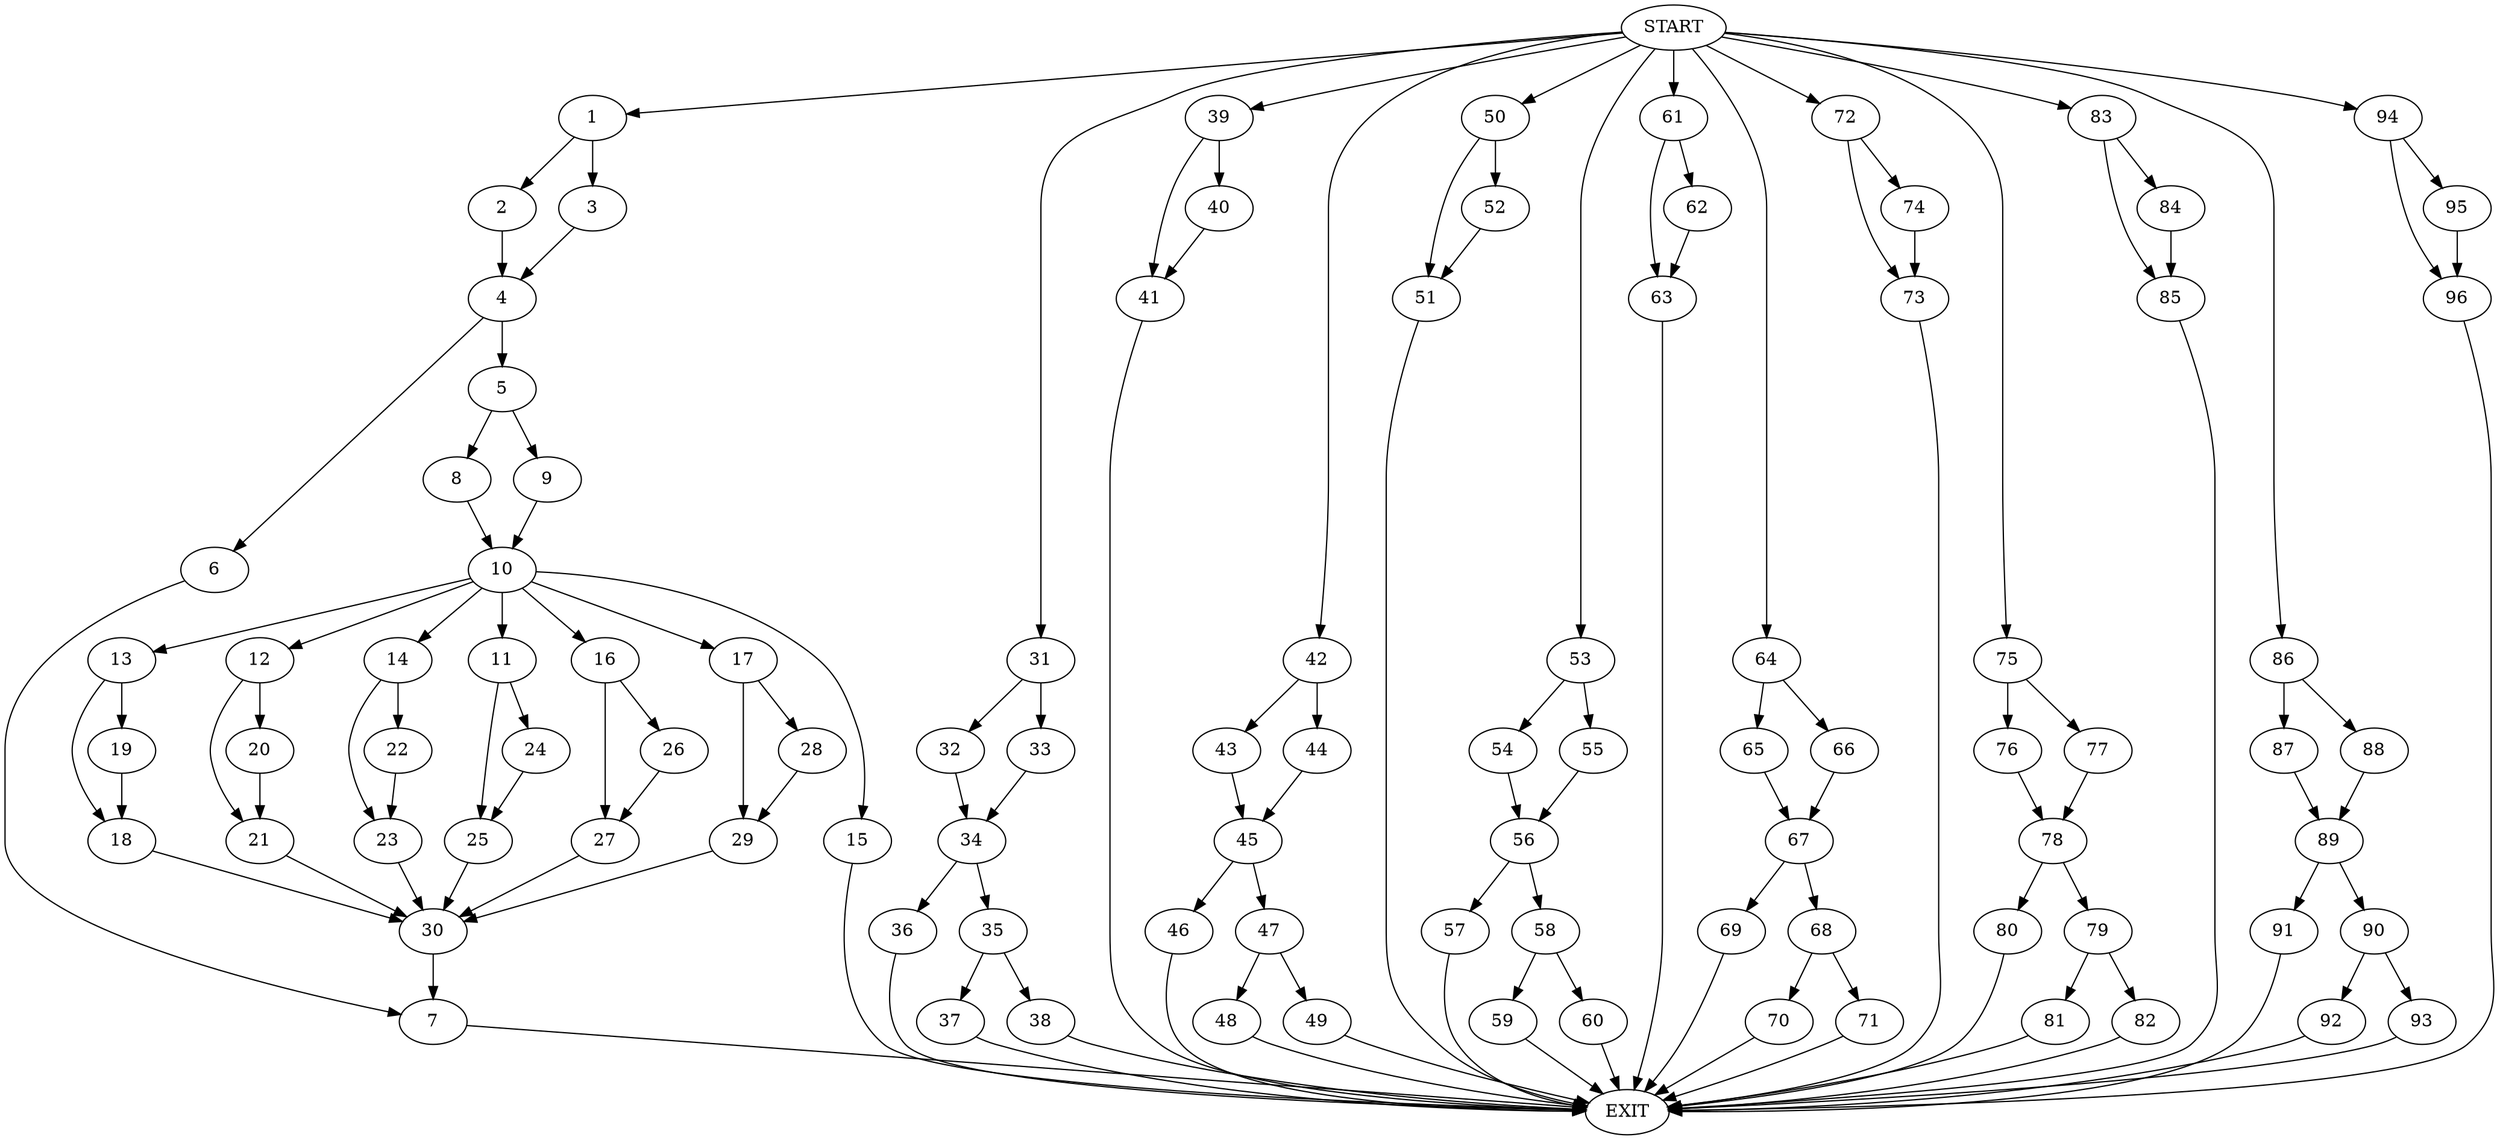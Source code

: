 digraph {
0 [label="START"]
97 [label="EXIT"]
0 -> 1
1 -> 2
1 -> 3
3 -> 4
2 -> 4
4 -> 5
4 -> 6
6 -> 7
5 -> 8
5 -> 9
9 -> 10
8 -> 10
10 -> 11
10 -> 12
10 -> 13
10 -> 14
10 -> 15
10 -> 16
10 -> 17
13 -> 18
13 -> 19
12 -> 20
12 -> 21
15 -> 97
14 -> 22
14 -> 23
11 -> 24
11 -> 25
16 -> 26
16 -> 27
17 -> 28
17 -> 29
20 -> 21
21 -> 30
0 -> 31
31 -> 32
31 -> 33
33 -> 34
32 -> 34
34 -> 35
34 -> 36
35 -> 37
35 -> 38
36 -> 97
38 -> 97
37 -> 97
0 -> 39
39 -> 40
39 -> 41
40 -> 41
41 -> 97
30 -> 7
29 -> 30
28 -> 29
0 -> 42
42 -> 43
42 -> 44
43 -> 45
44 -> 45
45 -> 46
45 -> 47
47 -> 48
47 -> 49
46 -> 97
48 -> 97
49 -> 97
0 -> 50
50 -> 51
50 -> 52
51 -> 97
52 -> 51
22 -> 23
23 -> 30
0 -> 53
53 -> 54
53 -> 55
54 -> 56
55 -> 56
56 -> 57
56 -> 58
57 -> 97
58 -> 59
58 -> 60
60 -> 97
59 -> 97
0 -> 61
61 -> 62
61 -> 63
62 -> 63
63 -> 97
25 -> 30
24 -> 25
0 -> 64
64 -> 65
64 -> 66
65 -> 67
66 -> 67
67 -> 68
67 -> 69
68 -> 70
68 -> 71
69 -> 97
70 -> 97
71 -> 97
0 -> 72
72 -> 73
72 -> 74
74 -> 73
73 -> 97
26 -> 27
27 -> 30
0 -> 75
75 -> 76
75 -> 77
77 -> 78
76 -> 78
78 -> 79
78 -> 80
80 -> 97
79 -> 81
79 -> 82
81 -> 97
82 -> 97
0 -> 83
83 -> 84
83 -> 85
84 -> 85
85 -> 97
19 -> 18
18 -> 30
0 -> 86
86 -> 87
86 -> 88
88 -> 89
87 -> 89
89 -> 90
89 -> 91
91 -> 97
90 -> 92
90 -> 93
92 -> 97
93 -> 97
0 -> 94
94 -> 95
94 -> 96
95 -> 96
96 -> 97
7 -> 97
}

